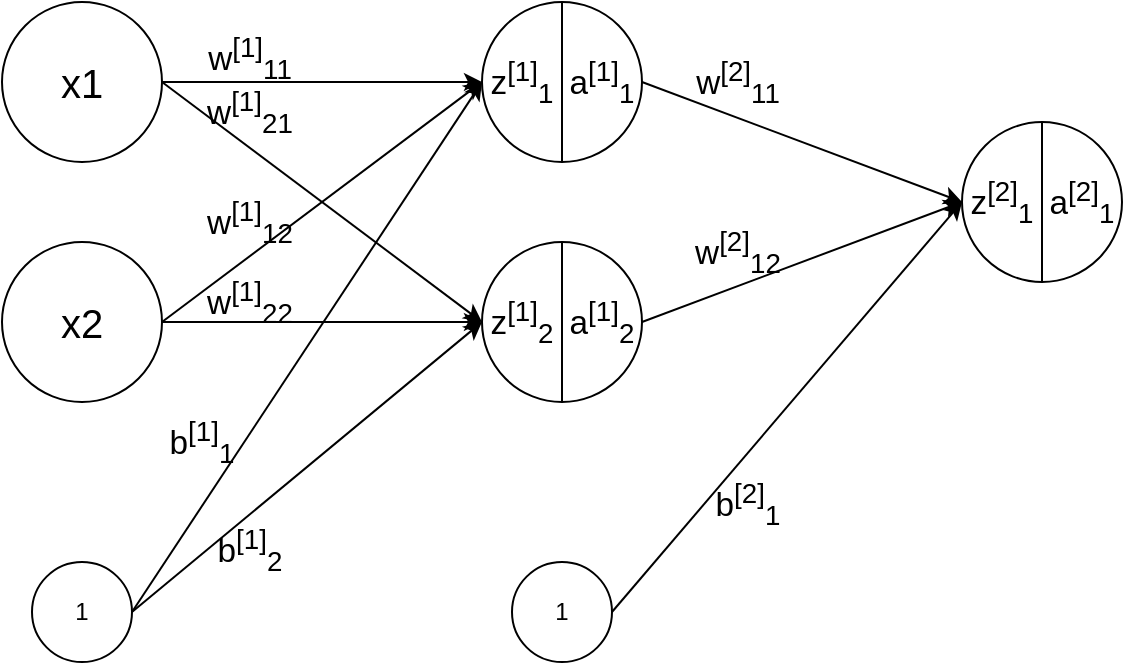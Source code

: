 <mxfile version="14.6.13" type="device"><diagram id="OAFsl6f5japl_0ktUJ11" name="Page-1"><mxGraphModel dx="853" dy="493" grid="0" gridSize="10" guides="1" tooltips="1" connect="1" arrows="1" fold="1" page="1" pageScale="1" pageWidth="850" pageHeight="1100" math="0" shadow="0"><root><mxCell id="0"/><mxCell id="1" parent="0"/><mxCell id="dKE5WdQjLIyrMB3zxoDo-4" value="" style="shape=lineEllipse;line=vertical;perimeter=ellipsePerimeter;whiteSpace=wrap;html=1;backgroundOutline=1;" vertex="1" parent="1"><mxGeometry x="320" y="120" width="80" height="80" as="geometry"/></mxCell><mxCell id="dKE5WdQjLIyrMB3zxoDo-6" value="" style="shape=lineEllipse;line=vertical;perimeter=ellipsePerimeter;whiteSpace=wrap;html=1;backgroundOutline=1;" vertex="1" parent="1"><mxGeometry x="320" y="240" width="80" height="80" as="geometry"/></mxCell><mxCell id="dKE5WdQjLIyrMB3zxoDo-8" value="" style="shape=lineEllipse;line=vertical;perimeter=ellipsePerimeter;whiteSpace=wrap;html=1;backgroundOutline=1;" vertex="1" parent="1"><mxGeometry x="560" y="180" width="80" height="80" as="geometry"/></mxCell><mxCell id="dKE5WdQjLIyrMB3zxoDo-10" value="" style="ellipse;whiteSpace=wrap;html=1;aspect=fixed;" vertex="1" parent="1"><mxGeometry x="80" y="120" width="80" height="80" as="geometry"/></mxCell><mxCell id="dKE5WdQjLIyrMB3zxoDo-11" value="" style="ellipse;whiteSpace=wrap;html=1;aspect=fixed;" vertex="1" parent="1"><mxGeometry x="80" y="240" width="80" height="80" as="geometry"/></mxCell><mxCell id="dKE5WdQjLIyrMB3zxoDo-13" value="" style="endArrow=classic;html=1;exitX=1;exitY=0.5;exitDx=0;exitDy=0;entryX=0;entryY=0.5;entryDx=0;entryDy=0;" edge="1" parent="1" source="dKE5WdQjLIyrMB3zxoDo-10" target="dKE5WdQjLIyrMB3zxoDo-4"><mxGeometry width="50" height="50" relative="1" as="geometry"><mxPoint x="230" y="280" as="sourcePoint"/><mxPoint x="280" y="230" as="targetPoint"/></mxGeometry></mxCell><mxCell id="dKE5WdQjLIyrMB3zxoDo-14" value="" style="endArrow=classic;html=1;exitX=1;exitY=0.5;exitDx=0;exitDy=0;entryX=0;entryY=0.5;entryDx=0;entryDy=0;" edge="1" parent="1" source="dKE5WdQjLIyrMB3zxoDo-10" target="dKE5WdQjLIyrMB3zxoDo-6"><mxGeometry width="50" height="50" relative="1" as="geometry"><mxPoint x="230" y="280" as="sourcePoint"/><mxPoint x="280" y="230" as="targetPoint"/></mxGeometry></mxCell><mxCell id="dKE5WdQjLIyrMB3zxoDo-16" value="" style="endArrow=classic;html=1;exitX=1;exitY=0.5;exitDx=0;exitDy=0;entryX=0;entryY=0.5;entryDx=0;entryDy=0;" edge="1" parent="1" source="dKE5WdQjLIyrMB3zxoDo-11" target="dKE5WdQjLIyrMB3zxoDo-4"><mxGeometry width="50" height="50" relative="1" as="geometry"><mxPoint x="230" y="280" as="sourcePoint"/><mxPoint x="280" y="230" as="targetPoint"/></mxGeometry></mxCell><mxCell id="dKE5WdQjLIyrMB3zxoDo-17" value="" style="endArrow=classic;html=1;exitX=1;exitY=0.5;exitDx=0;exitDy=0;" edge="1" parent="1" source="dKE5WdQjLIyrMB3zxoDo-11"><mxGeometry width="50" height="50" relative="1" as="geometry"><mxPoint x="200" y="280" as="sourcePoint"/><mxPoint x="320" y="280" as="targetPoint"/></mxGeometry></mxCell><mxCell id="dKE5WdQjLIyrMB3zxoDo-22" value="" style="endArrow=classic;html=1;entryX=0;entryY=0.5;entryDx=0;entryDy=0;exitX=1;exitY=0.5;exitDx=0;exitDy=0;" edge="1" parent="1" source="dKE5WdQjLIyrMB3zxoDo-4" target="dKE5WdQjLIyrMB3zxoDo-8"><mxGeometry width="50" height="50" relative="1" as="geometry"><mxPoint x="400" y="330" as="sourcePoint"/><mxPoint x="450" y="280" as="targetPoint"/></mxGeometry></mxCell><mxCell id="dKE5WdQjLIyrMB3zxoDo-25" value="" style="endArrow=classic;html=1;entryX=0;entryY=0.5;entryDx=0;entryDy=0;exitX=1;exitY=0.5;exitDx=0;exitDy=0;" edge="1" parent="1" source="dKE5WdQjLIyrMB3zxoDo-6" target="dKE5WdQjLIyrMB3zxoDo-8"><mxGeometry width="50" height="50" relative="1" as="geometry"><mxPoint x="400" y="330" as="sourcePoint"/><mxPoint x="450" y="280" as="targetPoint"/></mxGeometry></mxCell><mxCell id="dKE5WdQjLIyrMB3zxoDo-29" value="1" style="ellipse;whiteSpace=wrap;html=1;aspect=fixed;" vertex="1" parent="1"><mxGeometry x="95" y="400" width="50" height="50" as="geometry"/></mxCell><mxCell id="dKE5WdQjLIyrMB3zxoDo-30" value="" style="endArrow=classic;html=1;exitX=1;exitY=0.5;exitDx=0;exitDy=0;entryX=0;entryY=0.5;entryDx=0;entryDy=0;" edge="1" parent="1" source="dKE5WdQjLIyrMB3zxoDo-29" target="dKE5WdQjLIyrMB3zxoDo-4"><mxGeometry width="50" height="50" relative="1" as="geometry"><mxPoint x="400" y="330" as="sourcePoint"/><mxPoint x="450" y="280" as="targetPoint"/></mxGeometry></mxCell><mxCell id="dKE5WdQjLIyrMB3zxoDo-31" value="" style="endArrow=classic;html=1;exitX=1;exitY=0.5;exitDx=0;exitDy=0;" edge="1" parent="1" source="dKE5WdQjLIyrMB3zxoDo-29"><mxGeometry width="50" height="50" relative="1" as="geometry"><mxPoint x="185" y="65" as="sourcePoint"/><mxPoint x="320" y="280" as="targetPoint"/></mxGeometry></mxCell><mxCell id="dKE5WdQjLIyrMB3zxoDo-33" value="1" style="ellipse;whiteSpace=wrap;html=1;aspect=fixed;" vertex="1" parent="1"><mxGeometry x="335" y="400" width="50" height="50" as="geometry"/></mxCell><mxCell id="dKE5WdQjLIyrMB3zxoDo-34" value="" style="endArrow=classic;html=1;entryX=0;entryY=0.5;entryDx=0;entryDy=0;exitX=1;exitY=0.5;exitDx=0;exitDy=0;" edge="1" parent="1" source="dKE5WdQjLIyrMB3zxoDo-33" target="dKE5WdQjLIyrMB3zxoDo-8"><mxGeometry width="50" height="50" relative="1" as="geometry"><mxPoint x="400" y="330" as="sourcePoint"/><mxPoint x="450" y="280" as="targetPoint"/></mxGeometry></mxCell><mxCell id="dKE5WdQjLIyrMB3zxoDo-37" value="x1" style="text;html=1;strokeColor=none;fillColor=none;align=center;verticalAlign=middle;whiteSpace=wrap;rounded=0;fontSize=20;" vertex="1" parent="1"><mxGeometry x="100" y="150" width="40" height="20" as="geometry"/></mxCell><mxCell id="dKE5WdQjLIyrMB3zxoDo-38" value="x2" style="text;html=1;strokeColor=none;fillColor=none;align=center;verticalAlign=middle;whiteSpace=wrap;rounded=0;fontSize=20;" vertex="1" parent="1"><mxGeometry x="100" y="270" width="40" height="20" as="geometry"/></mxCell><mxCell id="dKE5WdQjLIyrMB3zxoDo-39" value="&lt;span style=&quot;font-size: 16.667px&quot;&gt;w&lt;sup&gt;[1]&lt;/sup&gt;&lt;sub&gt;11&lt;/sub&gt;&lt;/span&gt;" style="text;html=1;strokeColor=none;fillColor=none;align=center;verticalAlign=middle;whiteSpace=wrap;rounded=0;fontSize=20;" vertex="1" parent="1"><mxGeometry x="184" y="138" width="40" height="20" as="geometry"/></mxCell><mxCell id="dKE5WdQjLIyrMB3zxoDo-40" value="&lt;span style=&quot;font-size: 16.667px&quot;&gt;w&lt;sup&gt;[1]&lt;/sup&gt;&lt;sub&gt;21&lt;/sub&gt;&lt;/span&gt;" style="text;html=1;strokeColor=none;fillColor=none;align=center;verticalAlign=middle;whiteSpace=wrap;rounded=0;fontSize=20;" vertex="1" parent="1"><mxGeometry x="184" y="165" width="40" height="20" as="geometry"/></mxCell><mxCell id="dKE5WdQjLIyrMB3zxoDo-41" value="&lt;span style=&quot;font-size: 16.667px&quot;&gt;w&lt;sup&gt;[1]&lt;/sup&gt;&lt;sub&gt;12&lt;/sub&gt;&lt;/span&gt;" style="text;html=1;strokeColor=none;fillColor=none;align=center;verticalAlign=middle;whiteSpace=wrap;rounded=0;fontSize=20;" vertex="1" parent="1"><mxGeometry x="184" y="220" width="40" height="20" as="geometry"/></mxCell><mxCell id="dKE5WdQjLIyrMB3zxoDo-43" value="&lt;span style=&quot;font-size: 16.667px&quot;&gt;w&lt;sup&gt;[1]&lt;/sup&gt;&lt;sub&gt;22&lt;/sub&gt;&lt;/span&gt;" style="text;html=1;strokeColor=none;fillColor=none;align=center;verticalAlign=middle;whiteSpace=wrap;rounded=0;fontSize=20;" vertex="1" parent="1"><mxGeometry x="184" y="260" width="40" height="20" as="geometry"/></mxCell><mxCell id="dKE5WdQjLIyrMB3zxoDo-45" value="&lt;span style=&quot;font-size: 16.667px&quot;&gt;b&lt;sup&gt;[1]&lt;/sup&gt;&lt;sub&gt;1&lt;/sub&gt;&lt;/span&gt;" style="text;html=1;strokeColor=none;fillColor=none;align=center;verticalAlign=middle;whiteSpace=wrap;rounded=0;fontSize=20;" vertex="1" parent="1"><mxGeometry x="160" y="330" width="40" height="20" as="geometry"/></mxCell><mxCell id="dKE5WdQjLIyrMB3zxoDo-46" value="&lt;span style=&quot;font-size: 16.667px&quot;&gt;b&lt;sup&gt;[1]&lt;/sup&gt;&lt;sub&gt;2&lt;/sub&gt;&lt;/span&gt;" style="text;html=1;strokeColor=none;fillColor=none;align=center;verticalAlign=middle;whiteSpace=wrap;rounded=0;fontSize=20;" vertex="1" parent="1"><mxGeometry x="184" y="384" width="40" height="20" as="geometry"/></mxCell><mxCell id="dKE5WdQjLIyrMB3zxoDo-49" value="&lt;span style=&quot;font-size: 16.667px&quot;&gt;w&lt;sup&gt;[2]&lt;/sup&gt;&lt;sub&gt;11&lt;/sub&gt;&lt;/span&gt;" style="text;html=1;strokeColor=none;fillColor=none;align=center;verticalAlign=middle;whiteSpace=wrap;rounded=0;fontSize=20;" vertex="1" parent="1"><mxGeometry x="428" y="150" width="40" height="20" as="geometry"/></mxCell><mxCell id="dKE5WdQjLIyrMB3zxoDo-50" value="&lt;span style=&quot;font-size: 16.667px&quot;&gt;w&lt;sup&gt;[2]&lt;/sup&gt;&lt;sub&gt;12&lt;/sub&gt;&lt;/span&gt;" style="text;html=1;strokeColor=none;fillColor=none;align=center;verticalAlign=middle;whiteSpace=wrap;rounded=0;fontSize=20;" vertex="1" parent="1"><mxGeometry x="428" y="235" width="40" height="20" as="geometry"/></mxCell><mxCell id="dKE5WdQjLIyrMB3zxoDo-51" value="&lt;span style=&quot;font-size: 16.667px&quot;&gt;b&lt;sup&gt;[2]&lt;/sup&gt;&lt;sub&gt;1&lt;/sub&gt;&lt;/span&gt;" style="text;html=1;strokeColor=none;fillColor=none;align=center;verticalAlign=middle;whiteSpace=wrap;rounded=0;fontSize=20;" vertex="1" parent="1"><mxGeometry x="433" y="361" width="40" height="20" as="geometry"/></mxCell><mxCell id="dKE5WdQjLIyrMB3zxoDo-52" value="&lt;span style=&quot;font-size: 16.667px&quot;&gt;z&lt;sup&gt;[1]&lt;/sup&gt;&lt;sub&gt;1&lt;/sub&gt;&lt;/span&gt;" style="text;html=1;strokeColor=none;fillColor=none;align=center;verticalAlign=middle;whiteSpace=wrap;rounded=0;fontSize=20;" vertex="1" parent="1"><mxGeometry x="320" y="150" width="40" height="20" as="geometry"/></mxCell><mxCell id="dKE5WdQjLIyrMB3zxoDo-53" value="&lt;span style=&quot;font-size: 16.667px&quot;&gt;z&lt;sup&gt;[1]&lt;/sup&gt;&lt;sub&gt;2&lt;/sub&gt;&lt;/span&gt;" style="text;html=1;strokeColor=none;fillColor=none;align=center;verticalAlign=middle;whiteSpace=wrap;rounded=0;fontSize=20;" vertex="1" parent="1"><mxGeometry x="320" y="270" width="40" height="20" as="geometry"/></mxCell><mxCell id="dKE5WdQjLIyrMB3zxoDo-54" value="&lt;span style=&quot;font-size: 16.667px&quot;&gt;a&lt;sup&gt;[1]&lt;/sup&gt;&lt;sub&gt;1&lt;/sub&gt;&lt;/span&gt;" style="text;html=1;strokeColor=none;fillColor=none;align=center;verticalAlign=middle;whiteSpace=wrap;rounded=0;fontSize=20;" vertex="1" parent="1"><mxGeometry x="360" y="150" width="40" height="20" as="geometry"/></mxCell><mxCell id="dKE5WdQjLIyrMB3zxoDo-55" value="&lt;span style=&quot;font-size: 16.667px&quot;&gt;a&lt;sup&gt;[1]&lt;/sup&gt;&lt;sub&gt;2&lt;/sub&gt;&lt;/span&gt;" style="text;html=1;strokeColor=none;fillColor=none;align=center;verticalAlign=middle;whiteSpace=wrap;rounded=0;fontSize=20;" vertex="1" parent="1"><mxGeometry x="360" y="270" width="40" height="20" as="geometry"/></mxCell><mxCell id="dKE5WdQjLIyrMB3zxoDo-56" value="&lt;span style=&quot;font-size: 16.667px&quot;&gt;z&lt;sup&gt;[2]&lt;/sup&gt;&lt;sub&gt;1&lt;/sub&gt;&lt;/span&gt;" style="text;html=1;strokeColor=none;fillColor=none;align=center;verticalAlign=middle;whiteSpace=wrap;rounded=0;fontSize=20;" vertex="1" parent="1"><mxGeometry x="560" y="210" width="40" height="20" as="geometry"/></mxCell><mxCell id="dKE5WdQjLIyrMB3zxoDo-57" value="&lt;span style=&quot;font-size: 16.667px&quot;&gt;a&lt;sup&gt;[2]&lt;/sup&gt;&lt;sub&gt;1&lt;/sub&gt;&lt;/span&gt;" style="text;html=1;strokeColor=none;fillColor=none;align=center;verticalAlign=middle;whiteSpace=wrap;rounded=0;fontSize=20;" vertex="1" parent="1"><mxGeometry x="600" y="210" width="40" height="20" as="geometry"/></mxCell></root></mxGraphModel></diagram></mxfile>